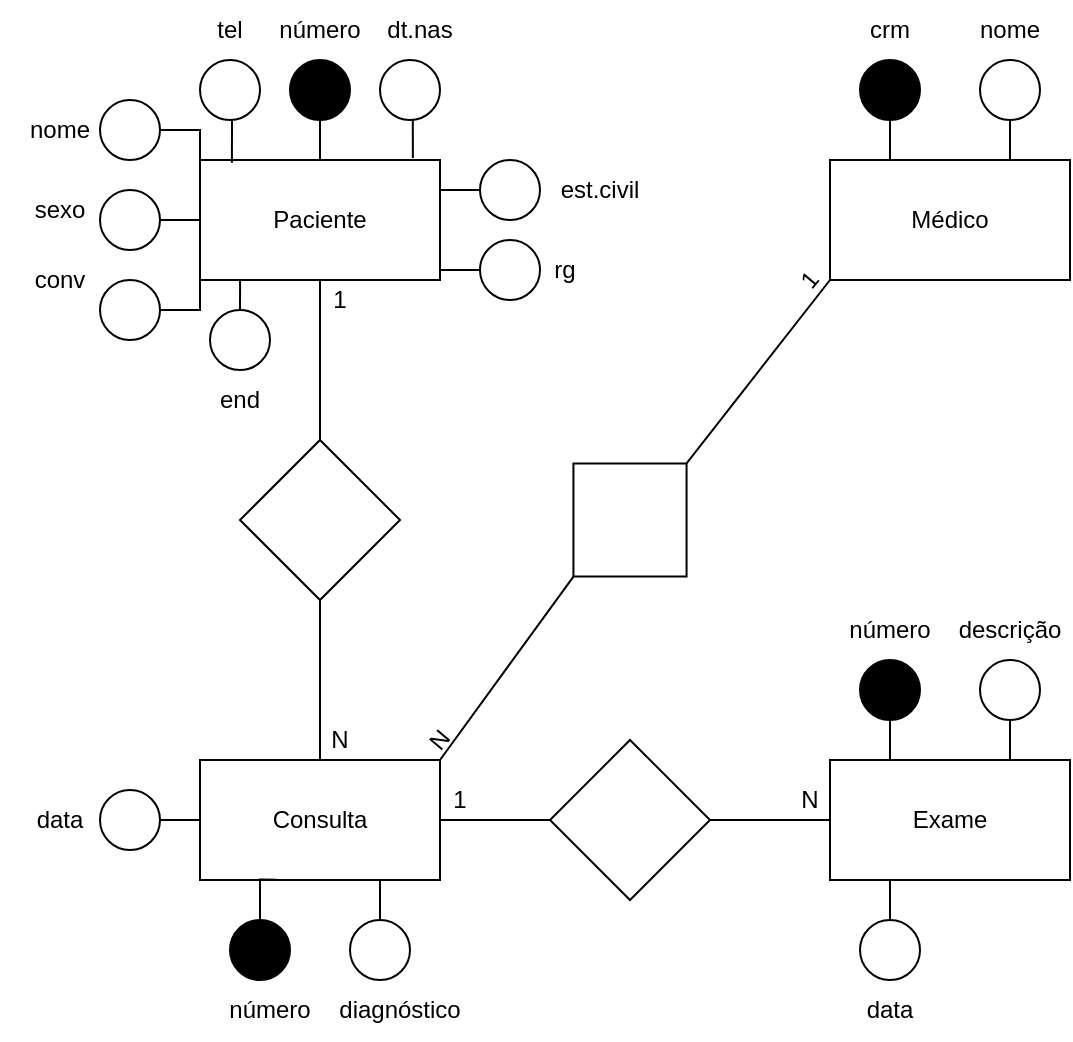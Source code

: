 <mxfile version="24.2.5" type="github">
  <diagram id="R2lEEEUBdFMjLlhIrx00" name="Page-1">
    <mxGraphModel dx="1050" dy="557" grid="1" gridSize="10" guides="1" tooltips="1" connect="1" arrows="1" fold="1" page="1" pageScale="1" pageWidth="850" pageHeight="1100" math="0" shadow="0" extFonts="Permanent Marker^https://fonts.googleapis.com/css?family=Permanent+Marker">
      <root>
        <mxCell id="0" />
        <mxCell id="1" parent="0" />
        <mxCell id="elbC12o0p4oLqYYJZBOE-14" style="edgeStyle=orthogonalEdgeStyle;rounded=0;orthogonalLoop=1;jettySize=auto;html=1;exitX=0.5;exitY=1;exitDx=0;exitDy=0;entryX=0.5;entryY=0;entryDx=0;entryDy=0;endArrow=none;endFill=0;" edge="1" parent="1" source="elbC12o0p4oLqYYJZBOE-7" target="elbC12o0p4oLqYYJZBOE-13">
          <mxGeometry relative="1" as="geometry" />
        </mxCell>
        <mxCell id="elbC12o0p4oLqYYJZBOE-7" value="Paciente" style="rounded=0;whiteSpace=wrap;html=1;" vertex="1" parent="1">
          <mxGeometry x="210" y="370" width="120" height="60" as="geometry" />
        </mxCell>
        <mxCell id="elbC12o0p4oLqYYJZBOE-8" value="Médico" style="rounded=0;whiteSpace=wrap;html=1;" vertex="1" parent="1">
          <mxGeometry x="525" y="370" width="120" height="60" as="geometry" />
        </mxCell>
        <mxCell id="elbC12o0p4oLqYYJZBOE-19" style="edgeStyle=orthogonalEdgeStyle;rounded=0;orthogonalLoop=1;jettySize=auto;html=1;exitX=1;exitY=0.5;exitDx=0;exitDy=0;entryX=0;entryY=0.5;entryDx=0;entryDy=0;endArrow=none;endFill=0;" edge="1" parent="1" source="elbC12o0p4oLqYYJZBOE-9" target="elbC12o0p4oLqYYJZBOE-12">
          <mxGeometry relative="1" as="geometry" />
        </mxCell>
        <mxCell id="elbC12o0p4oLqYYJZBOE-9" value="Consulta" style="rounded=0;whiteSpace=wrap;html=1;" vertex="1" parent="1">
          <mxGeometry x="210" y="670" width="120" height="60" as="geometry" />
        </mxCell>
        <mxCell id="elbC12o0p4oLqYYJZBOE-10" value="Exame" style="rounded=0;whiteSpace=wrap;html=1;" vertex="1" parent="1">
          <mxGeometry x="525" y="670" width="120" height="60" as="geometry" />
        </mxCell>
        <mxCell id="elbC12o0p4oLqYYJZBOE-11" value="" style="rhombus;whiteSpace=wrap;html=1;rotation=45;" vertex="1" parent="1">
          <mxGeometry x="385" y="510" width="80" height="80" as="geometry" />
        </mxCell>
        <mxCell id="elbC12o0p4oLqYYJZBOE-20" style="edgeStyle=orthogonalEdgeStyle;rounded=0;orthogonalLoop=1;jettySize=auto;html=1;exitX=1;exitY=0.5;exitDx=0;exitDy=0;entryX=0;entryY=0.5;entryDx=0;entryDy=0;endArrow=none;endFill=0;" edge="1" parent="1" source="elbC12o0p4oLqYYJZBOE-12" target="elbC12o0p4oLqYYJZBOE-10">
          <mxGeometry relative="1" as="geometry" />
        </mxCell>
        <mxCell id="elbC12o0p4oLqYYJZBOE-12" value="" style="rhombus;whiteSpace=wrap;html=1;" vertex="1" parent="1">
          <mxGeometry x="385" y="660" width="80" height="80" as="geometry" />
        </mxCell>
        <mxCell id="elbC12o0p4oLqYYJZBOE-15" style="edgeStyle=orthogonalEdgeStyle;rounded=0;orthogonalLoop=1;jettySize=auto;html=1;exitX=0.5;exitY=1;exitDx=0;exitDy=0;entryX=0.5;entryY=0;entryDx=0;entryDy=0;endArrow=none;endFill=0;" edge="1" parent="1" source="elbC12o0p4oLqYYJZBOE-13" target="elbC12o0p4oLqYYJZBOE-9">
          <mxGeometry relative="1" as="geometry" />
        </mxCell>
        <mxCell id="elbC12o0p4oLqYYJZBOE-13" value="" style="rhombus;whiteSpace=wrap;html=1;" vertex="1" parent="1">
          <mxGeometry x="230" y="510" width="80" height="80" as="geometry" />
        </mxCell>
        <mxCell id="elbC12o0p4oLqYYJZBOE-17" value="" style="endArrow=none;html=1;rounded=0;entryX=0.5;entryY=1;entryDx=0;entryDy=0;" edge="1" parent="1" target="elbC12o0p4oLqYYJZBOE-11">
          <mxGeometry width="50" height="50" relative="1" as="geometry">
            <mxPoint x="330" y="670" as="sourcePoint" />
            <mxPoint x="380" y="620" as="targetPoint" />
          </mxGeometry>
        </mxCell>
        <mxCell id="elbC12o0p4oLqYYJZBOE-18" value="" style="endArrow=none;html=1;rounded=0;exitX=0.5;exitY=0;exitDx=0;exitDy=0;" edge="1" parent="1" source="elbC12o0p4oLqYYJZBOE-11">
          <mxGeometry width="50" height="50" relative="1" as="geometry">
            <mxPoint x="445" y="530" as="sourcePoint" />
            <mxPoint x="525" y="430" as="targetPoint" />
          </mxGeometry>
        </mxCell>
        <mxCell id="elbC12o0p4oLqYYJZBOE-21" value="N" style="text;html=1;align=center;verticalAlign=middle;whiteSpace=wrap;rounded=0;" vertex="1" parent="1">
          <mxGeometry x="270" y="650" width="20" height="20" as="geometry" />
        </mxCell>
        <mxCell id="elbC12o0p4oLqYYJZBOE-22" value="1" style="text;html=1;align=center;verticalAlign=middle;whiteSpace=wrap;rounded=0;" vertex="1" parent="1">
          <mxGeometry x="330" y="680" width="20" height="20" as="geometry" />
        </mxCell>
        <mxCell id="elbC12o0p4oLqYYJZBOE-23" value="N" style="text;html=1;align=center;verticalAlign=middle;whiteSpace=wrap;rounded=0;rotation=-50;" vertex="1" parent="1">
          <mxGeometry x="320" y="650" width="20" height="20" as="geometry" />
        </mxCell>
        <mxCell id="elbC12o0p4oLqYYJZBOE-24" value="1" style="text;html=1;align=center;verticalAlign=middle;whiteSpace=wrap;rounded=0;" vertex="1" parent="1">
          <mxGeometry x="270" y="430" width="20" height="20" as="geometry" />
        </mxCell>
        <mxCell id="elbC12o0p4oLqYYJZBOE-26" value="1" style="text;html=1;align=center;verticalAlign=middle;whiteSpace=wrap;rounded=0;rotation=-50;" vertex="1" parent="1">
          <mxGeometry x="505" y="420" width="20" height="20" as="geometry" />
        </mxCell>
        <mxCell id="elbC12o0p4oLqYYJZBOE-32" value="N" style="text;html=1;align=center;verticalAlign=middle;whiteSpace=wrap;rounded=0;" vertex="1" parent="1">
          <mxGeometry x="505" y="680" width="20" height="20" as="geometry" />
        </mxCell>
        <mxCell id="elbC12o0p4oLqYYJZBOE-75" style="edgeStyle=orthogonalEdgeStyle;rounded=0;orthogonalLoop=1;jettySize=auto;html=1;exitX=0.5;exitY=1;exitDx=0;exitDy=0;entryX=0.25;entryY=0;entryDx=0;entryDy=0;endArrow=none;endFill=0;" edge="1" parent="1" source="elbC12o0p4oLqYYJZBOE-33" target="elbC12o0p4oLqYYJZBOE-8">
          <mxGeometry relative="1" as="geometry" />
        </mxCell>
        <mxCell id="elbC12o0p4oLqYYJZBOE-33" value="" style="ellipse;whiteSpace=wrap;html=1;aspect=fixed;fillColor=#000000;" vertex="1" parent="1">
          <mxGeometry x="540" y="320" width="30" height="30" as="geometry" />
        </mxCell>
        <mxCell id="elbC12o0p4oLqYYJZBOE-76" style="edgeStyle=orthogonalEdgeStyle;rounded=0;orthogonalLoop=1;jettySize=auto;html=1;exitX=0.5;exitY=1;exitDx=0;exitDy=0;entryX=0.75;entryY=0;entryDx=0;entryDy=0;endArrow=none;endFill=0;" edge="1" parent="1" source="elbC12o0p4oLqYYJZBOE-34" target="elbC12o0p4oLqYYJZBOE-8">
          <mxGeometry relative="1" as="geometry" />
        </mxCell>
        <mxCell id="elbC12o0p4oLqYYJZBOE-34" value="" style="ellipse;whiteSpace=wrap;html=1;aspect=fixed;" vertex="1" parent="1">
          <mxGeometry x="600" y="320" width="30" height="30" as="geometry" />
        </mxCell>
        <mxCell id="elbC12o0p4oLqYYJZBOE-79" style="edgeStyle=orthogonalEdgeStyle;rounded=0;orthogonalLoop=1;jettySize=auto;html=1;exitX=0.5;exitY=1;exitDx=0;exitDy=0;entryX=0.5;entryY=0;entryDx=0;entryDy=0;endArrow=none;endFill=0;" edge="1" parent="1" source="elbC12o0p4oLqYYJZBOE-35" target="elbC12o0p4oLqYYJZBOE-7">
          <mxGeometry relative="1" as="geometry" />
        </mxCell>
        <mxCell id="elbC12o0p4oLqYYJZBOE-35" value="" style="ellipse;whiteSpace=wrap;html=1;aspect=fixed;fillColor=#000000;" vertex="1" parent="1">
          <mxGeometry x="255" y="320" width="30" height="30" as="geometry" />
        </mxCell>
        <mxCell id="elbC12o0p4oLqYYJZBOE-36" value="" style="ellipse;whiteSpace=wrap;html=1;aspect=fixed;fillColor=#000000;" vertex="1" parent="1">
          <mxGeometry x="225" y="750" width="30" height="30" as="geometry" />
        </mxCell>
        <mxCell id="elbC12o0p4oLqYYJZBOE-72" style="edgeStyle=orthogonalEdgeStyle;rounded=0;orthogonalLoop=1;jettySize=auto;html=1;exitX=0.5;exitY=0;exitDx=0;exitDy=0;entryX=0.75;entryY=1;entryDx=0;entryDy=0;endArrow=none;endFill=0;" edge="1" parent="1" source="elbC12o0p4oLqYYJZBOE-37" target="elbC12o0p4oLqYYJZBOE-9">
          <mxGeometry relative="1" as="geometry" />
        </mxCell>
        <mxCell id="elbC12o0p4oLqYYJZBOE-37" value="" style="ellipse;whiteSpace=wrap;html=1;aspect=fixed;" vertex="1" parent="1">
          <mxGeometry x="285" y="750" width="30" height="30" as="geometry" />
        </mxCell>
        <mxCell id="elbC12o0p4oLqYYJZBOE-70" style="edgeStyle=orthogonalEdgeStyle;rounded=0;orthogonalLoop=1;jettySize=auto;html=1;exitX=1;exitY=0.5;exitDx=0;exitDy=0;endArrow=none;endFill=0;" edge="1" parent="1" source="elbC12o0p4oLqYYJZBOE-38" target="elbC12o0p4oLqYYJZBOE-9">
          <mxGeometry relative="1" as="geometry" />
        </mxCell>
        <mxCell id="elbC12o0p4oLqYYJZBOE-38" value="" style="ellipse;whiteSpace=wrap;html=1;aspect=fixed;" vertex="1" parent="1">
          <mxGeometry x="160" y="685" width="30" height="30" as="geometry" />
        </mxCell>
        <mxCell id="elbC12o0p4oLqYYJZBOE-77" style="edgeStyle=orthogonalEdgeStyle;rounded=0;orthogonalLoop=1;jettySize=auto;html=1;exitX=0.5;exitY=0;exitDx=0;exitDy=0;entryX=0.25;entryY=1;entryDx=0;entryDy=0;endArrow=none;endFill=0;" edge="1" parent="1" source="elbC12o0p4oLqYYJZBOE-39" target="elbC12o0p4oLqYYJZBOE-10">
          <mxGeometry relative="1" as="geometry" />
        </mxCell>
        <mxCell id="elbC12o0p4oLqYYJZBOE-39" value="" style="ellipse;whiteSpace=wrap;html=1;aspect=fixed;" vertex="1" parent="1">
          <mxGeometry x="540" y="750" width="30" height="30" as="geometry" />
        </mxCell>
        <mxCell id="elbC12o0p4oLqYYJZBOE-74" style="edgeStyle=orthogonalEdgeStyle;rounded=0;orthogonalLoop=1;jettySize=auto;html=1;exitX=0.5;exitY=1;exitDx=0;exitDy=0;entryX=0.75;entryY=0;entryDx=0;entryDy=0;endArrow=none;endFill=0;" edge="1" parent="1" source="elbC12o0p4oLqYYJZBOE-40" target="elbC12o0p4oLqYYJZBOE-10">
          <mxGeometry relative="1" as="geometry" />
        </mxCell>
        <mxCell id="elbC12o0p4oLqYYJZBOE-40" value="" style="ellipse;whiteSpace=wrap;html=1;aspect=fixed;" vertex="1" parent="1">
          <mxGeometry x="600" y="620" width="30" height="30" as="geometry" />
        </mxCell>
        <mxCell id="elbC12o0p4oLqYYJZBOE-73" style="edgeStyle=orthogonalEdgeStyle;rounded=0;orthogonalLoop=1;jettySize=auto;html=1;exitX=0.5;exitY=1;exitDx=0;exitDy=0;entryX=0.25;entryY=0;entryDx=0;entryDy=0;endArrow=none;endFill=0;" edge="1" parent="1" source="elbC12o0p4oLqYYJZBOE-41" target="elbC12o0p4oLqYYJZBOE-10">
          <mxGeometry relative="1" as="geometry" />
        </mxCell>
        <mxCell id="elbC12o0p4oLqYYJZBOE-41" value="" style="ellipse;whiteSpace=wrap;html=1;aspect=fixed;fillColor=#000000;" vertex="1" parent="1">
          <mxGeometry x="540" y="620" width="30" height="30" as="geometry" />
        </mxCell>
        <mxCell id="elbC12o0p4oLqYYJZBOE-43" value="número" style="text;html=1;align=center;verticalAlign=middle;whiteSpace=wrap;rounded=0;" vertex="1" parent="1">
          <mxGeometry x="240" y="290" width="60" height="30" as="geometry" />
        </mxCell>
        <mxCell id="elbC12o0p4oLqYYJZBOE-44" value="crm" style="text;html=1;align=center;verticalAlign=middle;whiteSpace=wrap;rounded=0;" vertex="1" parent="1">
          <mxGeometry x="525" y="290" width="60" height="30" as="geometry" />
        </mxCell>
        <mxCell id="elbC12o0p4oLqYYJZBOE-45" value="número" style="text;html=1;align=center;verticalAlign=middle;whiteSpace=wrap;rounded=0;" vertex="1" parent="1">
          <mxGeometry x="215" y="780" width="60" height="30" as="geometry" />
        </mxCell>
        <mxCell id="elbC12o0p4oLqYYJZBOE-46" value="nome" style="text;html=1;align=center;verticalAlign=middle;whiteSpace=wrap;rounded=0;" vertex="1" parent="1">
          <mxGeometry x="585" y="290" width="60" height="30" as="geometry" />
        </mxCell>
        <mxCell id="elbC12o0p4oLqYYJZBOE-47" value="número" style="text;html=1;align=center;verticalAlign=middle;whiteSpace=wrap;rounded=0;" vertex="1" parent="1">
          <mxGeometry x="525" y="590" width="60" height="30" as="geometry" />
        </mxCell>
        <mxCell id="elbC12o0p4oLqYYJZBOE-48" value="data" style="text;html=1;align=center;verticalAlign=middle;whiteSpace=wrap;rounded=0;" vertex="1" parent="1">
          <mxGeometry x="525" y="780" width="60" height="30" as="geometry" />
        </mxCell>
        <mxCell id="elbC12o0p4oLqYYJZBOE-49" value="data" style="text;html=1;align=center;verticalAlign=middle;whiteSpace=wrap;rounded=0;" vertex="1" parent="1">
          <mxGeometry x="110" y="685" width="60" height="30" as="geometry" />
        </mxCell>
        <mxCell id="elbC12o0p4oLqYYJZBOE-50" value="descrição" style="text;html=1;align=center;verticalAlign=middle;whiteSpace=wrap;rounded=0;" vertex="1" parent="1">
          <mxGeometry x="585" y="590" width="60" height="30" as="geometry" />
        </mxCell>
        <mxCell id="elbC12o0p4oLqYYJZBOE-52" value="diagnóstico" style="text;html=1;align=center;verticalAlign=middle;whiteSpace=wrap;rounded=0;" vertex="1" parent="1">
          <mxGeometry x="280" y="780" width="60" height="30" as="geometry" />
        </mxCell>
        <mxCell id="elbC12o0p4oLqYYJZBOE-53" value="nome" style="text;html=1;align=center;verticalAlign=middle;whiteSpace=wrap;rounded=0;" vertex="1" parent="1">
          <mxGeometry x="110" y="340" width="60" height="30" as="geometry" />
        </mxCell>
        <mxCell id="elbC12o0p4oLqYYJZBOE-54" value="sexo" style="text;html=1;align=center;verticalAlign=middle;whiteSpace=wrap;rounded=0;" vertex="1" parent="1">
          <mxGeometry x="110" y="380" width="60" height="30" as="geometry" />
        </mxCell>
        <mxCell id="elbC12o0p4oLqYYJZBOE-55" value="tel" style="text;html=1;align=center;verticalAlign=middle;whiteSpace=wrap;rounded=0;" vertex="1" parent="1">
          <mxGeometry x="195" y="290" width="60" height="30" as="geometry" />
        </mxCell>
        <mxCell id="elbC12o0p4oLqYYJZBOE-56" value="end" style="text;html=1;align=center;verticalAlign=middle;whiteSpace=wrap;rounded=0;" vertex="1" parent="1">
          <mxGeometry x="200" y="475" width="60" height="30" as="geometry" />
        </mxCell>
        <mxCell id="elbC12o0p4oLqYYJZBOE-57" value="dt.nas" style="text;html=1;align=center;verticalAlign=middle;whiteSpace=wrap;rounded=0;" vertex="1" parent="1">
          <mxGeometry x="290" y="290" width="60" height="30" as="geometry" />
        </mxCell>
        <mxCell id="elbC12o0p4oLqYYJZBOE-58" value="conv" style="text;html=1;align=center;verticalAlign=middle;whiteSpace=wrap;rounded=0;" vertex="1" parent="1">
          <mxGeometry x="110" y="415" width="60" height="30" as="geometry" />
        </mxCell>
        <mxCell id="elbC12o0p4oLqYYJZBOE-62" value="" style="ellipse;whiteSpace=wrap;html=1;aspect=fixed;" vertex="1" parent="1">
          <mxGeometry x="210" y="320" width="30" height="30" as="geometry" />
        </mxCell>
        <mxCell id="elbC12o0p4oLqYYJZBOE-63" value="" style="ellipse;whiteSpace=wrap;html=1;aspect=fixed;" vertex="1" parent="1">
          <mxGeometry x="300" y="320" width="30" height="30" as="geometry" />
        </mxCell>
        <mxCell id="elbC12o0p4oLqYYJZBOE-83" style="edgeStyle=orthogonalEdgeStyle;rounded=0;orthogonalLoop=1;jettySize=auto;html=1;exitX=1;exitY=0.5;exitDx=0;exitDy=0;entryX=0;entryY=0.5;entryDx=0;entryDy=0;endArrow=none;endFill=0;" edge="1" parent="1" source="elbC12o0p4oLqYYJZBOE-64" target="elbC12o0p4oLqYYJZBOE-7">
          <mxGeometry relative="1" as="geometry" />
        </mxCell>
        <mxCell id="elbC12o0p4oLqYYJZBOE-64" value="" style="ellipse;whiteSpace=wrap;html=1;aspect=fixed;" vertex="1" parent="1">
          <mxGeometry x="160" y="385" width="30" height="30" as="geometry" />
        </mxCell>
        <mxCell id="elbC12o0p4oLqYYJZBOE-82" style="edgeStyle=orthogonalEdgeStyle;rounded=0;orthogonalLoop=1;jettySize=auto;html=1;exitX=1;exitY=0.5;exitDx=0;exitDy=0;entryX=0;entryY=1;entryDx=0;entryDy=0;endArrow=none;endFill=0;" edge="1" parent="1" source="elbC12o0p4oLqYYJZBOE-65" target="elbC12o0p4oLqYYJZBOE-7">
          <mxGeometry relative="1" as="geometry" />
        </mxCell>
        <mxCell id="elbC12o0p4oLqYYJZBOE-65" value="" style="ellipse;whiteSpace=wrap;html=1;aspect=fixed;" vertex="1" parent="1">
          <mxGeometry x="160" y="430" width="30" height="30" as="geometry" />
        </mxCell>
        <mxCell id="elbC12o0p4oLqYYJZBOE-87" style="edgeStyle=orthogonalEdgeStyle;rounded=0;orthogonalLoop=1;jettySize=auto;html=1;exitX=1;exitY=0.5;exitDx=0;exitDy=0;entryX=0;entryY=0;entryDx=0;entryDy=0;endArrow=none;endFill=0;" edge="1" parent="1" source="elbC12o0p4oLqYYJZBOE-66" target="elbC12o0p4oLqYYJZBOE-7">
          <mxGeometry relative="1" as="geometry" />
        </mxCell>
        <mxCell id="elbC12o0p4oLqYYJZBOE-66" value="" style="ellipse;whiteSpace=wrap;html=1;aspect=fixed;" vertex="1" parent="1">
          <mxGeometry x="160" y="340" width="30" height="30" as="geometry" />
        </mxCell>
        <mxCell id="elbC12o0p4oLqYYJZBOE-69" value="" style="ellipse;whiteSpace=wrap;html=1;aspect=fixed;" vertex="1" parent="1">
          <mxGeometry x="215" y="445" width="30" height="30" as="geometry" />
        </mxCell>
        <mxCell id="elbC12o0p4oLqYYJZBOE-71" style="edgeStyle=orthogonalEdgeStyle;rounded=0;orthogonalLoop=1;jettySize=auto;html=1;exitX=0.5;exitY=0;exitDx=0;exitDy=0;entryX=0.32;entryY=0.997;entryDx=0;entryDy=0;entryPerimeter=0;endArrow=none;endFill=0;" edge="1" parent="1" source="elbC12o0p4oLqYYJZBOE-36" target="elbC12o0p4oLqYYJZBOE-9">
          <mxGeometry relative="1" as="geometry">
            <Array as="points">
              <mxPoint x="240" y="730" />
            </Array>
          </mxGeometry>
        </mxCell>
        <mxCell id="elbC12o0p4oLqYYJZBOE-78" style="edgeStyle=orthogonalEdgeStyle;rounded=0;orthogonalLoop=1;jettySize=auto;html=1;exitX=0.5;exitY=1;exitDx=0;exitDy=0;entryX=0.887;entryY=-0.017;entryDx=0;entryDy=0;entryPerimeter=0;endArrow=none;endFill=0;" edge="1" parent="1" source="elbC12o0p4oLqYYJZBOE-63" target="elbC12o0p4oLqYYJZBOE-7">
          <mxGeometry relative="1" as="geometry" />
        </mxCell>
        <mxCell id="elbC12o0p4oLqYYJZBOE-80" style="edgeStyle=orthogonalEdgeStyle;rounded=0;orthogonalLoop=1;jettySize=auto;html=1;exitX=0.5;exitY=1;exitDx=0;exitDy=0;entryX=0.133;entryY=0.023;entryDx=0;entryDy=0;entryPerimeter=0;endArrow=none;endFill=0;" edge="1" parent="1" source="elbC12o0p4oLqYYJZBOE-62" target="elbC12o0p4oLqYYJZBOE-7">
          <mxGeometry relative="1" as="geometry" />
        </mxCell>
        <mxCell id="elbC12o0p4oLqYYJZBOE-84" style="edgeStyle=orthogonalEdgeStyle;rounded=0;orthogonalLoop=1;jettySize=auto;html=1;exitX=0.5;exitY=0;exitDx=0;exitDy=0;entryX=0.167;entryY=1;entryDx=0;entryDy=0;entryPerimeter=0;endArrow=none;endFill=0;" edge="1" parent="1" source="elbC12o0p4oLqYYJZBOE-69" target="elbC12o0p4oLqYYJZBOE-7">
          <mxGeometry relative="1" as="geometry" />
        </mxCell>
        <mxCell id="elbC12o0p4oLqYYJZBOE-95" style="edgeStyle=orthogonalEdgeStyle;rounded=0;orthogonalLoop=1;jettySize=auto;html=1;exitX=0;exitY=0.5;exitDx=0;exitDy=0;entryX=1;entryY=1;entryDx=0;entryDy=0;endArrow=none;endFill=0;" edge="1" parent="1" source="elbC12o0p4oLqYYJZBOE-89" target="elbC12o0p4oLqYYJZBOE-7">
          <mxGeometry relative="1" as="geometry" />
        </mxCell>
        <mxCell id="elbC12o0p4oLqYYJZBOE-89" value="" style="ellipse;whiteSpace=wrap;html=1;aspect=fixed;" vertex="1" parent="1">
          <mxGeometry x="350" y="410" width="30" height="30" as="geometry" />
        </mxCell>
        <mxCell id="elbC12o0p4oLqYYJZBOE-96" style="edgeStyle=orthogonalEdgeStyle;rounded=0;orthogonalLoop=1;jettySize=auto;html=1;exitX=0;exitY=0.5;exitDx=0;exitDy=0;entryX=1;entryY=0.25;entryDx=0;entryDy=0;endArrow=none;endFill=0;" edge="1" parent="1" source="elbC12o0p4oLqYYJZBOE-90" target="elbC12o0p4oLqYYJZBOE-7">
          <mxGeometry relative="1" as="geometry" />
        </mxCell>
        <mxCell id="elbC12o0p4oLqYYJZBOE-90" value="" style="ellipse;whiteSpace=wrap;html=1;aspect=fixed;" vertex="1" parent="1">
          <mxGeometry x="350" y="370" width="30" height="30" as="geometry" />
        </mxCell>
        <mxCell id="elbC12o0p4oLqYYJZBOE-92" value="est.civil" style="text;html=1;align=center;verticalAlign=middle;whiteSpace=wrap;rounded=0;" vertex="1" parent="1">
          <mxGeometry x="380" y="370" width="60" height="30" as="geometry" />
        </mxCell>
        <mxCell id="elbC12o0p4oLqYYJZBOE-93" value="rg" style="text;html=1;align=center;verticalAlign=middle;whiteSpace=wrap;rounded=0;" vertex="1" parent="1">
          <mxGeometry x="380" y="415" width="25" height="20" as="geometry" />
        </mxCell>
      </root>
    </mxGraphModel>
  </diagram>
</mxfile>
